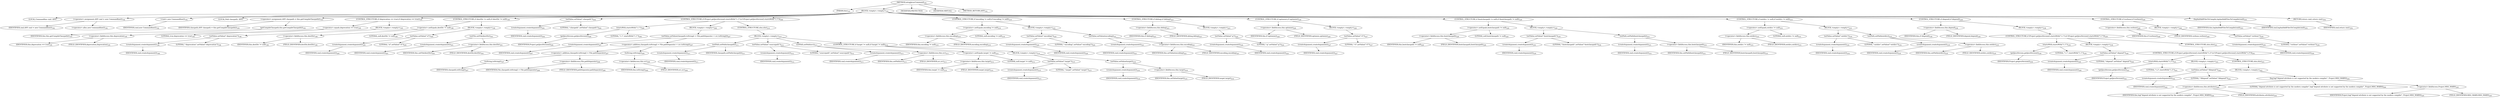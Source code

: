 digraph "setupJavacCommand" {  
"408" [label = <(METHOD,setupJavacCommand)<SUB>191</SUB>> ]
"12" [label = <(PARAM,this)<SUB>191</SUB>> ]
"409" [label = <(BLOCK,&lt;empty&gt;,&lt;empty&gt;)<SUB>191</SUB>> ]
"10" [label = <(LOCAL,Commandline cmd: ANY)> ]
"410" [label = <(&lt;operator&gt;.assignment,ANY cmd = new Commandline())<SUB>192</SUB>> ]
"411" [label = <(IDENTIFIER,cmd,ANY cmd = new Commandline())<SUB>192</SUB>> ]
"412" [label = <(&lt;operator&gt;.alloc,new Commandline())<SUB>192</SUB>> ]
"413" [label = <(&lt;init&gt;,new Commandline())<SUB>192</SUB>> ]
"9" [label = <(IDENTIFIER,cmd,new Commandline())<SUB>192</SUB>> ]
"414" [label = <(LOCAL,Path classpath: ANY)> ]
"415" [label = <(&lt;operator&gt;.assignment,ANY classpath = this.getCompileClasspath())<SUB>193</SUB>> ]
"416" [label = <(IDENTIFIER,classpath,ANY classpath = this.getCompileClasspath())<SUB>193</SUB>> ]
"417" [label = <(getCompileClasspath,this.getCompileClasspath())<SUB>193</SUB>> ]
"11" [label = <(IDENTIFIER,this,this.getCompileClasspath())<SUB>193</SUB>> ]
"418" [label = <(CONTROL_STRUCTURE,if (deprecation == true),if (deprecation == true))<SUB>195</SUB>> ]
"419" [label = <(&lt;operator&gt;.equals,deprecation == true)<SUB>195</SUB>> ]
"420" [label = <(&lt;operator&gt;.fieldAccess,this.deprecation)<SUB>195</SUB>> ]
"421" [label = <(IDENTIFIER,this,deprecation == true)<SUB>195</SUB>> ]
"422" [label = <(FIELD_IDENTIFIER,deprecation,deprecation)<SUB>195</SUB>> ]
"423" [label = <(LITERAL,true,deprecation == true)<SUB>195</SUB>> ]
"424" [label = <(BLOCK,&lt;empty&gt;,&lt;empty&gt;)<SUB>195</SUB>> ]
"425" [label = <(setValue,setValue(&quot;-deprecation&quot;))<SUB>196</SUB>> ]
"426" [label = <(createArgument,createArgument())<SUB>196</SUB>> ]
"427" [label = <(IDENTIFIER,cmd,createArgument())<SUB>196</SUB>> ]
"428" [label = <(LITERAL,&quot;-deprecation&quot;,setValue(&quot;-deprecation&quot;))<SUB>196</SUB>> ]
"429" [label = <(CONTROL_STRUCTURE,if (destDir != null),if (destDir != null))<SUB>199</SUB>> ]
"430" [label = <(&lt;operator&gt;.notEquals,destDir != null)<SUB>199</SUB>> ]
"431" [label = <(&lt;operator&gt;.fieldAccess,this.destDir)<SUB>199</SUB>> ]
"432" [label = <(IDENTIFIER,this,destDir != null)<SUB>199</SUB>> ]
"433" [label = <(FIELD_IDENTIFIER,destDir,destDir)<SUB>199</SUB>> ]
"434" [label = <(LITERAL,null,destDir != null)<SUB>199</SUB>> ]
"435" [label = <(BLOCK,&lt;empty&gt;,&lt;empty&gt;)<SUB>199</SUB>> ]
"436" [label = <(setValue,setValue(&quot;-d&quot;))<SUB>200</SUB>> ]
"437" [label = <(createArgument,createArgument())<SUB>200</SUB>> ]
"438" [label = <(IDENTIFIER,cmd,createArgument())<SUB>200</SUB>> ]
"439" [label = <(LITERAL,&quot;-d&quot;,setValue(&quot;-d&quot;))<SUB>200</SUB>> ]
"440" [label = <(setFile,setFile(destDir))<SUB>201</SUB>> ]
"441" [label = <(createArgument,createArgument())<SUB>201</SUB>> ]
"442" [label = <(IDENTIFIER,cmd,createArgument())<SUB>201</SUB>> ]
"443" [label = <(&lt;operator&gt;.fieldAccess,this.destDir)<SUB>201</SUB>> ]
"444" [label = <(IDENTIFIER,this,setFile(destDir))<SUB>201</SUB>> ]
"445" [label = <(FIELD_IDENTIFIER,destDir,destDir)<SUB>201</SUB>> ]
"446" [label = <(setValue,setValue(&quot;-classpath&quot;))<SUB>204</SUB>> ]
"447" [label = <(createArgument,createArgument())<SUB>204</SUB>> ]
"448" [label = <(IDENTIFIER,cmd,createArgument())<SUB>204</SUB>> ]
"449" [label = <(LITERAL,&quot;-classpath&quot;,setValue(&quot;-classpath&quot;))<SUB>204</SUB>> ]
"450" [label = <(CONTROL_STRUCTURE,if (Project.getJavaVersion().startsWith(&quot;1.1&quot;)),if (Project.getJavaVersion().startsWith(&quot;1.1&quot;)))<SUB>206</SUB>> ]
"451" [label = <(startsWith,startsWith(&quot;1.1&quot;))<SUB>206</SUB>> ]
"452" [label = <(getJavaVersion,getJavaVersion())<SUB>206</SUB>> ]
"453" [label = <(IDENTIFIER,Project,getJavaVersion())<SUB>206</SUB>> ]
"454" [label = <(LITERAL,&quot;1.1&quot;,startsWith(&quot;1.1&quot;))<SUB>206</SUB>> ]
"455" [label = <(BLOCK,&lt;empty&gt;,&lt;empty&gt;)<SUB>206</SUB>> ]
"456" [label = <(setValue,setValue(classpath.toString() + File.pathSeparator + src.toString()))<SUB>207</SUB>> ]
"457" [label = <(createArgument,createArgument())<SUB>207</SUB>> ]
"458" [label = <(IDENTIFIER,cmd,createArgument())<SUB>207</SUB>> ]
"459" [label = <(&lt;operator&gt;.addition,classpath.toString() + File.pathSeparator + src.toString())<SUB>207</SUB>> ]
"460" [label = <(&lt;operator&gt;.addition,classpath.toString() + File.pathSeparator)<SUB>207</SUB>> ]
"461" [label = <(toString,toString())<SUB>207</SUB>> ]
"462" [label = <(IDENTIFIER,classpath,toString())<SUB>207</SUB>> ]
"463" [label = <(&lt;operator&gt;.fieldAccess,File.pathSeparator)<SUB>208</SUB>> ]
"464" [label = <(IDENTIFIER,File,classpath.toString() + File.pathSeparator)<SUB>208</SUB>> ]
"465" [label = <(FIELD_IDENTIFIER,pathSeparator,pathSeparator)<SUB>208</SUB>> ]
"466" [label = <(toString,toString())<SUB>209</SUB>> ]
"467" [label = <(&lt;operator&gt;.fieldAccess,this.src)<SUB>209</SUB>> ]
"468" [label = <(IDENTIFIER,this,toString())<SUB>209</SUB>> ]
"469" [label = <(FIELD_IDENTIFIER,src,src)<SUB>209</SUB>> ]
"470" [label = <(CONTROL_STRUCTURE,else,else)<SUB>210</SUB>> ]
"471" [label = <(BLOCK,&lt;empty&gt;,&lt;empty&gt;)<SUB>210</SUB>> ]
"472" [label = <(setPath,setPath(classpath))<SUB>211</SUB>> ]
"473" [label = <(createArgument,createArgument())<SUB>211</SUB>> ]
"474" [label = <(IDENTIFIER,cmd,createArgument())<SUB>211</SUB>> ]
"475" [label = <(IDENTIFIER,classpath,setPath(classpath))<SUB>211</SUB>> ]
"476" [label = <(setValue,setValue(&quot;-sourcepath&quot;))<SUB>212</SUB>> ]
"477" [label = <(createArgument,createArgument())<SUB>212</SUB>> ]
"478" [label = <(IDENTIFIER,cmd,createArgument())<SUB>212</SUB>> ]
"479" [label = <(LITERAL,&quot;-sourcepath&quot;,setValue(&quot;-sourcepath&quot;))<SUB>212</SUB>> ]
"480" [label = <(setPath,setPath(src))<SUB>213</SUB>> ]
"481" [label = <(createArgument,createArgument())<SUB>213</SUB>> ]
"482" [label = <(IDENTIFIER,cmd,createArgument())<SUB>213</SUB>> ]
"483" [label = <(&lt;operator&gt;.fieldAccess,this.src)<SUB>213</SUB>> ]
"484" [label = <(IDENTIFIER,this,setPath(src))<SUB>213</SUB>> ]
"485" [label = <(FIELD_IDENTIFIER,src,src)<SUB>213</SUB>> ]
"486" [label = <(CONTROL_STRUCTURE,if (target != null),if (target != null))<SUB>214</SUB>> ]
"487" [label = <(&lt;operator&gt;.notEquals,target != null)<SUB>214</SUB>> ]
"488" [label = <(&lt;operator&gt;.fieldAccess,this.target)<SUB>214</SUB>> ]
"489" [label = <(IDENTIFIER,this,target != null)<SUB>214</SUB>> ]
"490" [label = <(FIELD_IDENTIFIER,target,target)<SUB>214</SUB>> ]
"491" [label = <(LITERAL,null,target != null)<SUB>214</SUB>> ]
"492" [label = <(BLOCK,&lt;empty&gt;,&lt;empty&gt;)<SUB>214</SUB>> ]
"493" [label = <(setValue,setValue(&quot;-target&quot;))<SUB>215</SUB>> ]
"494" [label = <(createArgument,createArgument())<SUB>215</SUB>> ]
"495" [label = <(IDENTIFIER,cmd,createArgument())<SUB>215</SUB>> ]
"496" [label = <(LITERAL,&quot;-target&quot;,setValue(&quot;-target&quot;))<SUB>215</SUB>> ]
"497" [label = <(setValue,setValue(target))<SUB>216</SUB>> ]
"498" [label = <(createArgument,createArgument())<SUB>216</SUB>> ]
"499" [label = <(IDENTIFIER,cmd,createArgument())<SUB>216</SUB>> ]
"500" [label = <(&lt;operator&gt;.fieldAccess,this.target)<SUB>216</SUB>> ]
"501" [label = <(IDENTIFIER,this,setValue(target))<SUB>216</SUB>> ]
"502" [label = <(FIELD_IDENTIFIER,target,target)<SUB>216</SUB>> ]
"503" [label = <(CONTROL_STRUCTURE,if (encoding != null),if (encoding != null))<SUB>219</SUB>> ]
"504" [label = <(&lt;operator&gt;.notEquals,encoding != null)<SUB>219</SUB>> ]
"505" [label = <(&lt;operator&gt;.fieldAccess,this.encoding)<SUB>219</SUB>> ]
"506" [label = <(IDENTIFIER,this,encoding != null)<SUB>219</SUB>> ]
"507" [label = <(FIELD_IDENTIFIER,encoding,encoding)<SUB>219</SUB>> ]
"508" [label = <(LITERAL,null,encoding != null)<SUB>219</SUB>> ]
"509" [label = <(BLOCK,&lt;empty&gt;,&lt;empty&gt;)<SUB>219</SUB>> ]
"510" [label = <(setValue,setValue(&quot;-encoding&quot;))<SUB>220</SUB>> ]
"511" [label = <(createArgument,createArgument())<SUB>220</SUB>> ]
"512" [label = <(IDENTIFIER,cmd,createArgument())<SUB>220</SUB>> ]
"513" [label = <(LITERAL,&quot;-encoding&quot;,setValue(&quot;-encoding&quot;))<SUB>220</SUB>> ]
"514" [label = <(setValue,setValue(encoding))<SUB>221</SUB>> ]
"515" [label = <(createArgument,createArgument())<SUB>221</SUB>> ]
"516" [label = <(IDENTIFIER,cmd,createArgument())<SUB>221</SUB>> ]
"517" [label = <(&lt;operator&gt;.fieldAccess,this.encoding)<SUB>221</SUB>> ]
"518" [label = <(IDENTIFIER,this,setValue(encoding))<SUB>221</SUB>> ]
"519" [label = <(FIELD_IDENTIFIER,encoding,encoding)<SUB>221</SUB>> ]
"520" [label = <(CONTROL_STRUCTURE,if (debug),if (debug))<SUB>223</SUB>> ]
"521" [label = <(&lt;operator&gt;.fieldAccess,this.debug)<SUB>223</SUB>> ]
"522" [label = <(IDENTIFIER,this,if (debug))<SUB>223</SUB>> ]
"523" [label = <(FIELD_IDENTIFIER,debug,debug)<SUB>223</SUB>> ]
"524" [label = <(BLOCK,&lt;empty&gt;,&lt;empty&gt;)<SUB>223</SUB>> ]
"525" [label = <(setValue,setValue(&quot;-g&quot;))<SUB>224</SUB>> ]
"526" [label = <(createArgument,createArgument())<SUB>224</SUB>> ]
"527" [label = <(IDENTIFIER,cmd,createArgument())<SUB>224</SUB>> ]
"528" [label = <(LITERAL,&quot;-g&quot;,setValue(&quot;-g&quot;))<SUB>224</SUB>> ]
"529" [label = <(CONTROL_STRUCTURE,if (optimize),if (optimize))<SUB>226</SUB>> ]
"530" [label = <(&lt;operator&gt;.fieldAccess,this.optimize)<SUB>226</SUB>> ]
"531" [label = <(IDENTIFIER,this,if (optimize))<SUB>226</SUB>> ]
"532" [label = <(FIELD_IDENTIFIER,optimize,optimize)<SUB>226</SUB>> ]
"533" [label = <(BLOCK,&lt;empty&gt;,&lt;empty&gt;)<SUB>226</SUB>> ]
"534" [label = <(setValue,setValue(&quot;-O&quot;))<SUB>227</SUB>> ]
"535" [label = <(createArgument,createArgument())<SUB>227</SUB>> ]
"536" [label = <(IDENTIFIER,cmd,createArgument())<SUB>227</SUB>> ]
"537" [label = <(LITERAL,&quot;-O&quot;,setValue(&quot;-O&quot;))<SUB>227</SUB>> ]
"538" [label = <(CONTROL_STRUCTURE,if (bootclasspath != null),if (bootclasspath != null))<SUB>229</SUB>> ]
"539" [label = <(&lt;operator&gt;.notEquals,bootclasspath != null)<SUB>229</SUB>> ]
"540" [label = <(&lt;operator&gt;.fieldAccess,this.bootclasspath)<SUB>229</SUB>> ]
"541" [label = <(IDENTIFIER,this,bootclasspath != null)<SUB>229</SUB>> ]
"542" [label = <(FIELD_IDENTIFIER,bootclasspath,bootclasspath)<SUB>229</SUB>> ]
"543" [label = <(LITERAL,null,bootclasspath != null)<SUB>229</SUB>> ]
"544" [label = <(BLOCK,&lt;empty&gt;,&lt;empty&gt;)<SUB>229</SUB>> ]
"545" [label = <(setValue,setValue(&quot;-bootclasspath&quot;))<SUB>230</SUB>> ]
"546" [label = <(createArgument,createArgument())<SUB>230</SUB>> ]
"547" [label = <(IDENTIFIER,cmd,createArgument())<SUB>230</SUB>> ]
"548" [label = <(LITERAL,&quot;-bootclasspath&quot;,setValue(&quot;-bootclasspath&quot;))<SUB>230</SUB>> ]
"549" [label = <(setPath,setPath(bootclasspath))<SUB>231</SUB>> ]
"550" [label = <(createArgument,createArgument())<SUB>231</SUB>> ]
"551" [label = <(IDENTIFIER,cmd,createArgument())<SUB>231</SUB>> ]
"552" [label = <(&lt;operator&gt;.fieldAccess,this.bootclasspath)<SUB>231</SUB>> ]
"553" [label = <(IDENTIFIER,this,setPath(bootclasspath))<SUB>231</SUB>> ]
"554" [label = <(FIELD_IDENTIFIER,bootclasspath,bootclasspath)<SUB>231</SUB>> ]
"555" [label = <(CONTROL_STRUCTURE,if (extdirs != null),if (extdirs != null))<SUB>233</SUB>> ]
"556" [label = <(&lt;operator&gt;.notEquals,extdirs != null)<SUB>233</SUB>> ]
"557" [label = <(&lt;operator&gt;.fieldAccess,this.extdirs)<SUB>233</SUB>> ]
"558" [label = <(IDENTIFIER,this,extdirs != null)<SUB>233</SUB>> ]
"559" [label = <(FIELD_IDENTIFIER,extdirs,extdirs)<SUB>233</SUB>> ]
"560" [label = <(LITERAL,null,extdirs != null)<SUB>233</SUB>> ]
"561" [label = <(BLOCK,&lt;empty&gt;,&lt;empty&gt;)<SUB>233</SUB>> ]
"562" [label = <(setValue,setValue(&quot;-extdirs&quot;))<SUB>234</SUB>> ]
"563" [label = <(createArgument,createArgument())<SUB>234</SUB>> ]
"564" [label = <(IDENTIFIER,cmd,createArgument())<SUB>234</SUB>> ]
"565" [label = <(LITERAL,&quot;-extdirs&quot;,setValue(&quot;-extdirs&quot;))<SUB>234</SUB>> ]
"566" [label = <(setPath,setPath(extdirs))<SUB>235</SUB>> ]
"567" [label = <(createArgument,createArgument())<SUB>235</SUB>> ]
"568" [label = <(IDENTIFIER,cmd,createArgument())<SUB>235</SUB>> ]
"569" [label = <(&lt;operator&gt;.fieldAccess,this.extdirs)<SUB>235</SUB>> ]
"570" [label = <(IDENTIFIER,this,setPath(extdirs))<SUB>235</SUB>> ]
"571" [label = <(FIELD_IDENTIFIER,extdirs,extdirs)<SUB>235</SUB>> ]
"572" [label = <(CONTROL_STRUCTURE,if (depend),if (depend))<SUB>238</SUB>> ]
"573" [label = <(&lt;operator&gt;.fieldAccess,this.depend)<SUB>238</SUB>> ]
"574" [label = <(IDENTIFIER,this,if (depend))<SUB>238</SUB>> ]
"575" [label = <(FIELD_IDENTIFIER,depend,depend)<SUB>238</SUB>> ]
"576" [label = <(BLOCK,&lt;empty&gt;,&lt;empty&gt;)<SUB>238</SUB>> ]
"577" [label = <(CONTROL_STRUCTURE,if (Project.getJavaVersion().startsWith(&quot;1.1&quot;)),if (Project.getJavaVersion().startsWith(&quot;1.1&quot;)))<SUB>239</SUB>> ]
"578" [label = <(startsWith,startsWith(&quot;1.1&quot;))<SUB>239</SUB>> ]
"579" [label = <(getJavaVersion,getJavaVersion())<SUB>239</SUB>> ]
"580" [label = <(IDENTIFIER,Project,getJavaVersion())<SUB>239</SUB>> ]
"581" [label = <(LITERAL,&quot;1.1&quot;,startsWith(&quot;1.1&quot;))<SUB>239</SUB>> ]
"582" [label = <(BLOCK,&lt;empty&gt;,&lt;empty&gt;)<SUB>239</SUB>> ]
"583" [label = <(setValue,setValue(&quot;-depend&quot;))<SUB>240</SUB>> ]
"584" [label = <(createArgument,createArgument())<SUB>240</SUB>> ]
"585" [label = <(IDENTIFIER,cmd,createArgument())<SUB>240</SUB>> ]
"586" [label = <(LITERAL,&quot;-depend&quot;,setValue(&quot;-depend&quot;))<SUB>240</SUB>> ]
"587" [label = <(CONTROL_STRUCTURE,else,else)<SUB>241</SUB>> ]
"588" [label = <(CONTROL_STRUCTURE,if (Project.getJavaVersion().startsWith(&quot;1.2&quot;)),if (Project.getJavaVersion().startsWith(&quot;1.2&quot;)))<SUB>241</SUB>> ]
"589" [label = <(startsWith,startsWith(&quot;1.2&quot;))<SUB>241</SUB>> ]
"590" [label = <(getJavaVersion,getJavaVersion())<SUB>241</SUB>> ]
"591" [label = <(IDENTIFIER,Project,getJavaVersion())<SUB>241</SUB>> ]
"592" [label = <(LITERAL,&quot;1.2&quot;,startsWith(&quot;1.2&quot;))<SUB>241</SUB>> ]
"593" [label = <(BLOCK,&lt;empty&gt;,&lt;empty&gt;)<SUB>241</SUB>> ]
"594" [label = <(setValue,setValue(&quot;-Xdepend&quot;))<SUB>242</SUB>> ]
"595" [label = <(createArgument,createArgument())<SUB>242</SUB>> ]
"596" [label = <(IDENTIFIER,cmd,createArgument())<SUB>242</SUB>> ]
"597" [label = <(LITERAL,&quot;-Xdepend&quot;,setValue(&quot;-Xdepend&quot;))<SUB>242</SUB>> ]
"598" [label = <(CONTROL_STRUCTURE,else,else)<SUB>243</SUB>> ]
"599" [label = <(BLOCK,&lt;empty&gt;,&lt;empty&gt;)<SUB>243</SUB>> ]
"600" [label = <(log,log(&quot;depend attribute is not supported by the modern compiler&quot;, Project.MSG_WARN))<SUB>244</SUB>> ]
"601" [label = <(&lt;operator&gt;.fieldAccess,this.attributes)<SUB>244</SUB>> ]
"602" [label = <(IDENTIFIER,this,log(&quot;depend attribute is not supported by the modern compiler&quot;, Project.MSG_WARN))<SUB>244</SUB>> ]
"603" [label = <(FIELD_IDENTIFIER,attributes,attributes)<SUB>244</SUB>> ]
"604" [label = <(LITERAL,&quot;depend attribute is not supported by the modern compiler&quot;,log(&quot;depend attribute is not supported by the modern compiler&quot;, Project.MSG_WARN))<SUB>244</SUB>> ]
"605" [label = <(&lt;operator&gt;.fieldAccess,Project.MSG_WARN)<SUB>245</SUB>> ]
"606" [label = <(IDENTIFIER,Project,log(&quot;depend attribute is not supported by the modern compiler&quot;, Project.MSG_WARN))<SUB>245</SUB>> ]
"607" [label = <(FIELD_IDENTIFIER,MSG_WARN,MSG_WARN)<SUB>245</SUB>> ]
"608" [label = <(CONTROL_STRUCTURE,if (verbose),if (verbose))<SUB>249</SUB>> ]
"609" [label = <(&lt;operator&gt;.fieldAccess,this.verbose)<SUB>249</SUB>> ]
"610" [label = <(IDENTIFIER,this,if (verbose))<SUB>249</SUB>> ]
"611" [label = <(FIELD_IDENTIFIER,verbose,verbose)<SUB>249</SUB>> ]
"612" [label = <(BLOCK,&lt;empty&gt;,&lt;empty&gt;)<SUB>249</SUB>> ]
"613" [label = <(setValue,setValue(&quot;-verbose&quot;))<SUB>250</SUB>> ]
"614" [label = <(createArgument,createArgument())<SUB>250</SUB>> ]
"615" [label = <(IDENTIFIER,cmd,createArgument())<SUB>250</SUB>> ]
"616" [label = <(LITERAL,&quot;-verbose&quot;,setValue(&quot;-verbose&quot;))<SUB>250</SUB>> ]
"617" [label = <(logAndAddFilesToCompile,logAndAddFilesToCompile(cmd))<SUB>253</SUB>> ]
"13" [label = <(IDENTIFIER,this,logAndAddFilesToCompile(cmd))<SUB>253</SUB>> ]
"618" [label = <(IDENTIFIER,cmd,logAndAddFilesToCompile(cmd))<SUB>253</SUB>> ]
"619" [label = <(RETURN,return cmd;,return cmd;)<SUB>254</SUB>> ]
"620" [label = <(IDENTIFIER,cmd,return cmd;)<SUB>254</SUB>> ]
"621" [label = <(MODIFIER,PROTECTED)> ]
"622" [label = <(MODIFIER,VIRTUAL)> ]
"623" [label = <(METHOD_RETURN,ANY)<SUB>191</SUB>> ]
  "408" -> "12" 
  "408" -> "409" 
  "408" -> "621" 
  "408" -> "622" 
  "408" -> "623" 
  "409" -> "10" 
  "409" -> "410" 
  "409" -> "413" 
  "409" -> "414" 
  "409" -> "415" 
  "409" -> "418" 
  "409" -> "429" 
  "409" -> "446" 
  "409" -> "450" 
  "409" -> "503" 
  "409" -> "520" 
  "409" -> "529" 
  "409" -> "538" 
  "409" -> "555" 
  "409" -> "572" 
  "409" -> "608" 
  "409" -> "617" 
  "409" -> "619" 
  "410" -> "411" 
  "410" -> "412" 
  "413" -> "9" 
  "415" -> "416" 
  "415" -> "417" 
  "417" -> "11" 
  "418" -> "419" 
  "418" -> "424" 
  "419" -> "420" 
  "419" -> "423" 
  "420" -> "421" 
  "420" -> "422" 
  "424" -> "425" 
  "425" -> "426" 
  "425" -> "428" 
  "426" -> "427" 
  "429" -> "430" 
  "429" -> "435" 
  "430" -> "431" 
  "430" -> "434" 
  "431" -> "432" 
  "431" -> "433" 
  "435" -> "436" 
  "435" -> "440" 
  "436" -> "437" 
  "436" -> "439" 
  "437" -> "438" 
  "440" -> "441" 
  "440" -> "443" 
  "441" -> "442" 
  "443" -> "444" 
  "443" -> "445" 
  "446" -> "447" 
  "446" -> "449" 
  "447" -> "448" 
  "450" -> "451" 
  "450" -> "455" 
  "450" -> "470" 
  "451" -> "452" 
  "451" -> "454" 
  "452" -> "453" 
  "455" -> "456" 
  "456" -> "457" 
  "456" -> "459" 
  "457" -> "458" 
  "459" -> "460" 
  "459" -> "466" 
  "460" -> "461" 
  "460" -> "463" 
  "461" -> "462" 
  "463" -> "464" 
  "463" -> "465" 
  "466" -> "467" 
  "467" -> "468" 
  "467" -> "469" 
  "470" -> "471" 
  "471" -> "472" 
  "471" -> "476" 
  "471" -> "480" 
  "471" -> "486" 
  "472" -> "473" 
  "472" -> "475" 
  "473" -> "474" 
  "476" -> "477" 
  "476" -> "479" 
  "477" -> "478" 
  "480" -> "481" 
  "480" -> "483" 
  "481" -> "482" 
  "483" -> "484" 
  "483" -> "485" 
  "486" -> "487" 
  "486" -> "492" 
  "487" -> "488" 
  "487" -> "491" 
  "488" -> "489" 
  "488" -> "490" 
  "492" -> "493" 
  "492" -> "497" 
  "493" -> "494" 
  "493" -> "496" 
  "494" -> "495" 
  "497" -> "498" 
  "497" -> "500" 
  "498" -> "499" 
  "500" -> "501" 
  "500" -> "502" 
  "503" -> "504" 
  "503" -> "509" 
  "504" -> "505" 
  "504" -> "508" 
  "505" -> "506" 
  "505" -> "507" 
  "509" -> "510" 
  "509" -> "514" 
  "510" -> "511" 
  "510" -> "513" 
  "511" -> "512" 
  "514" -> "515" 
  "514" -> "517" 
  "515" -> "516" 
  "517" -> "518" 
  "517" -> "519" 
  "520" -> "521" 
  "520" -> "524" 
  "521" -> "522" 
  "521" -> "523" 
  "524" -> "525" 
  "525" -> "526" 
  "525" -> "528" 
  "526" -> "527" 
  "529" -> "530" 
  "529" -> "533" 
  "530" -> "531" 
  "530" -> "532" 
  "533" -> "534" 
  "534" -> "535" 
  "534" -> "537" 
  "535" -> "536" 
  "538" -> "539" 
  "538" -> "544" 
  "539" -> "540" 
  "539" -> "543" 
  "540" -> "541" 
  "540" -> "542" 
  "544" -> "545" 
  "544" -> "549" 
  "545" -> "546" 
  "545" -> "548" 
  "546" -> "547" 
  "549" -> "550" 
  "549" -> "552" 
  "550" -> "551" 
  "552" -> "553" 
  "552" -> "554" 
  "555" -> "556" 
  "555" -> "561" 
  "556" -> "557" 
  "556" -> "560" 
  "557" -> "558" 
  "557" -> "559" 
  "561" -> "562" 
  "561" -> "566" 
  "562" -> "563" 
  "562" -> "565" 
  "563" -> "564" 
  "566" -> "567" 
  "566" -> "569" 
  "567" -> "568" 
  "569" -> "570" 
  "569" -> "571" 
  "572" -> "573" 
  "572" -> "576" 
  "573" -> "574" 
  "573" -> "575" 
  "576" -> "577" 
  "577" -> "578" 
  "577" -> "582" 
  "577" -> "587" 
  "578" -> "579" 
  "578" -> "581" 
  "579" -> "580" 
  "582" -> "583" 
  "583" -> "584" 
  "583" -> "586" 
  "584" -> "585" 
  "587" -> "588" 
  "588" -> "589" 
  "588" -> "593" 
  "588" -> "598" 
  "589" -> "590" 
  "589" -> "592" 
  "590" -> "591" 
  "593" -> "594" 
  "594" -> "595" 
  "594" -> "597" 
  "595" -> "596" 
  "598" -> "599" 
  "599" -> "600" 
  "600" -> "601" 
  "600" -> "604" 
  "600" -> "605" 
  "601" -> "602" 
  "601" -> "603" 
  "605" -> "606" 
  "605" -> "607" 
  "608" -> "609" 
  "608" -> "612" 
  "609" -> "610" 
  "609" -> "611" 
  "612" -> "613" 
  "613" -> "614" 
  "613" -> "616" 
  "614" -> "615" 
  "617" -> "13" 
  "617" -> "618" 
  "619" -> "620" 
}
